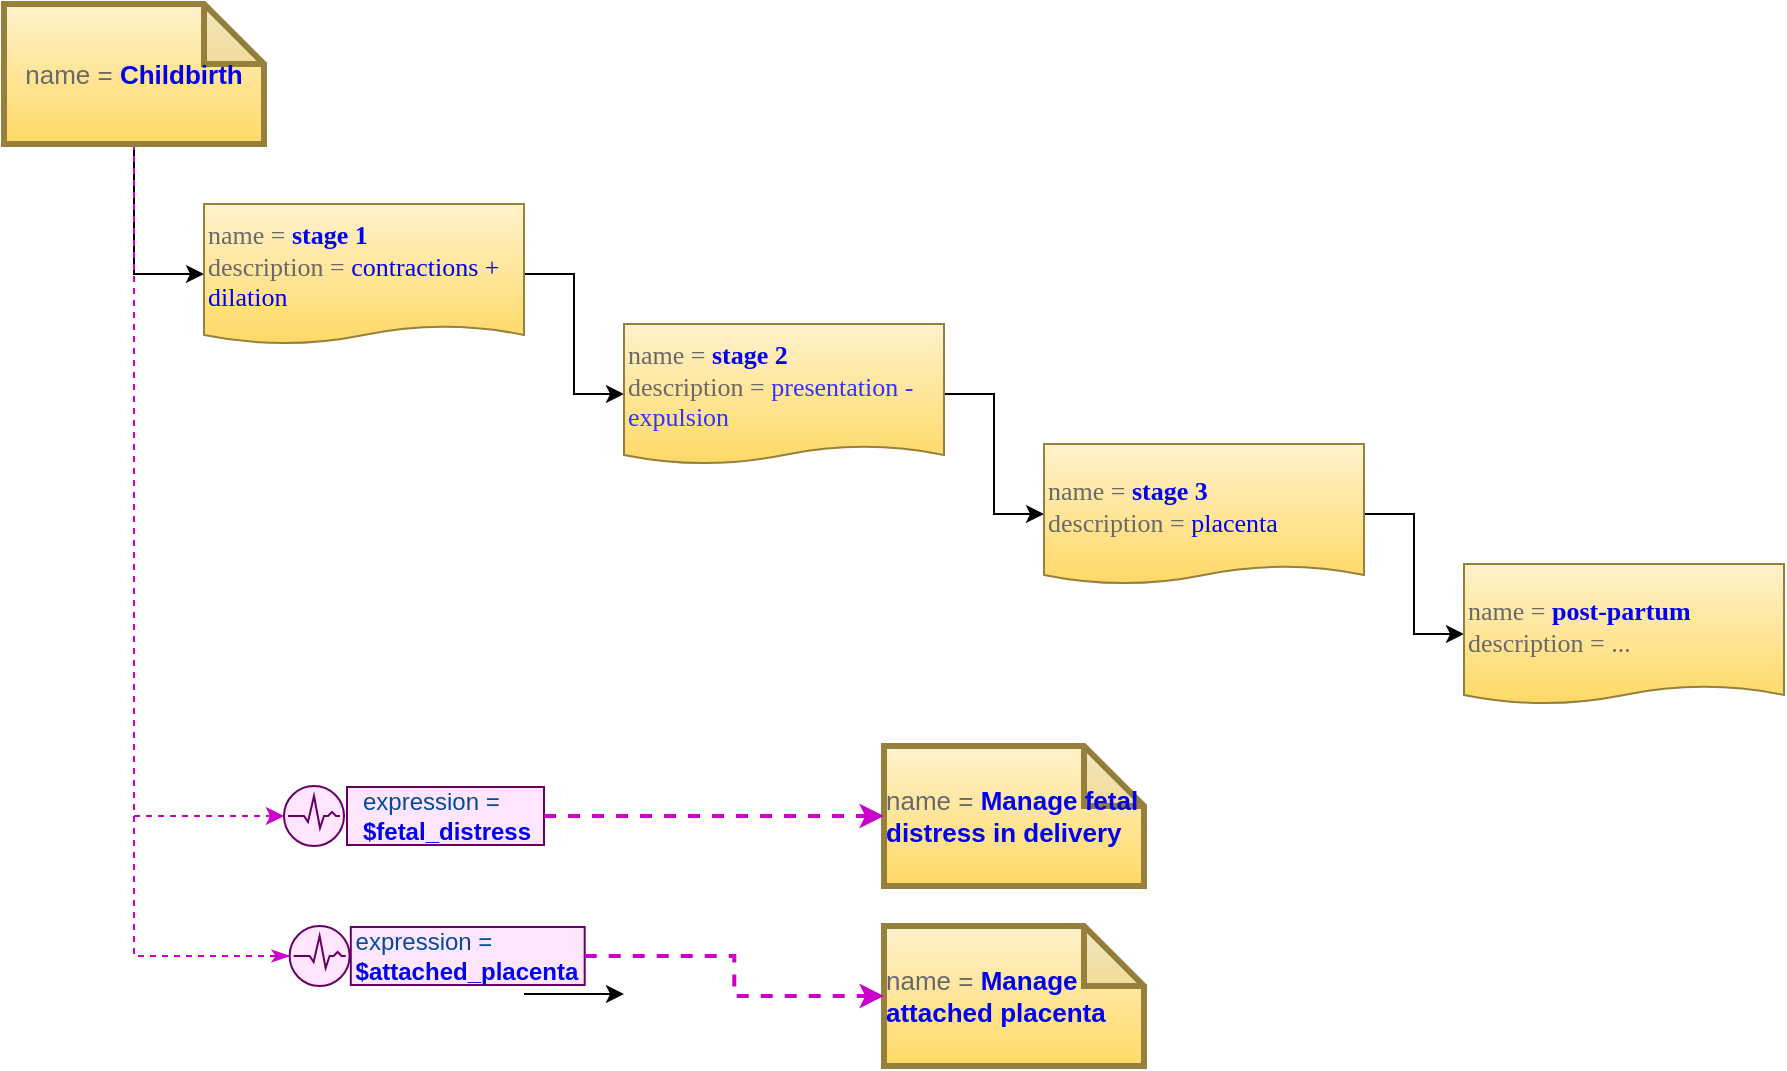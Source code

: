 <mxfile version="12.5.6" type="device"><diagram id="_06RWTMlw9y_OJieAp1j" name="Page-1"><mxGraphModel dx="1360" dy="886" grid="1" gridSize="10" guides="1" tooltips="1" connect="1" arrows="1" fold="1" page="1" pageScale="1" pageWidth="1169" pageHeight="827" math="0" shadow="0"><root><mxCell id="0"/><mxCell id="1" parent="0"/><mxCell id="4i0k4xse-YVha1PJGgPe-1" style="edgeStyle=orthogonalEdgeStyle;rounded=0;orthogonalLoop=1;jettySize=auto;html=1;exitX=0.5;exitY=1;exitDx=0;exitDy=0;exitPerimeter=0;entryX=0;entryY=0.5;entryDx=0;entryDy=0;" edge="1" parent="1" source="4i0k4xse-YVha1PJGgPe-7" target="4i0k4xse-YVha1PJGgPe-8"><mxGeometry relative="1" as="geometry"/></mxCell><mxCell id="4i0k4xse-YVha1PJGgPe-2" style="edgeStyle=orthogonalEdgeStyle;rounded=0;orthogonalLoop=1;jettySize=auto;html=1;exitX=1;exitY=0.5;exitDx=0;exitDy=0;entryX=0;entryY=0.5;entryDx=0;entryDy=0;" edge="1" parent="1" source="4i0k4xse-YVha1PJGgPe-8" target="4i0k4xse-YVha1PJGgPe-9"><mxGeometry relative="1" as="geometry"/></mxCell><mxCell id="4i0k4xse-YVha1PJGgPe-3" style="edgeStyle=orthogonalEdgeStyle;rounded=0;orthogonalLoop=1;jettySize=auto;html=1;exitX=1;exitY=0.5;exitDx=0;exitDy=0;entryX=0;entryY=0.5;entryDx=0;entryDy=0;" edge="1" parent="1" source="4i0k4xse-YVha1PJGgPe-9" target="4i0k4xse-YVha1PJGgPe-10"><mxGeometry relative="1" as="geometry"/></mxCell><mxCell id="4i0k4xse-YVha1PJGgPe-4" style="edgeStyle=orthogonalEdgeStyle;rounded=0;orthogonalLoop=1;jettySize=auto;html=1;exitX=1;exitY=0.5;exitDx=0;exitDy=0;entryX=0;entryY=0.5;entryDx=0;entryDy=0;" edge="1" parent="1" source="4i0k4xse-YVha1PJGgPe-10" target="4i0k4xse-YVha1PJGgPe-11"><mxGeometry relative="1" as="geometry"/></mxCell><mxCell id="4i0k4xse-YVha1PJGgPe-5" style="edgeStyle=orthogonalEdgeStyle;rounded=0;orthogonalLoop=1;jettySize=auto;html=1;exitX=0.5;exitY=1;exitDx=0;exitDy=0;exitPerimeter=0;entryX=0;entryY=0.5;entryDx=0;entryDy=0;dashed=1;strokeColor=#CC00CC;" edge="1" parent="1" source="4i0k4xse-YVha1PJGgPe-7" target="4i0k4xse-YVha1PJGgPe-17"><mxGeometry relative="1" as="geometry"><mxPoint x="120" y="515" as="targetPoint"/></mxGeometry></mxCell><mxCell id="4i0k4xse-YVha1PJGgPe-6" style="edgeStyle=orthogonalEdgeStyle;rounded=0;orthogonalLoop=1;jettySize=auto;html=1;exitX=0.5;exitY=1;exitDx=0;exitDy=0;exitPerimeter=0;entryX=0;entryY=0.5;entryDx=0;entryDy=0;endArrow=classicThin;endFill=1;dashed=1;strokeColor=#CC00CC;" edge="1" parent="1" source="4i0k4xse-YVha1PJGgPe-7" target="4i0k4xse-YVha1PJGgPe-28"><mxGeometry relative="1" as="geometry"><mxPoint x="120" y="645" as="targetPoint"/></mxGeometry></mxCell><mxCell id="4i0k4xse-YVha1PJGgPe-7" value="&lt;div style=&quot;text-align: left&quot;&gt;&lt;font color=&quot;#696969&quot;&gt;name = &lt;/font&gt;&lt;font color=&quot;#0000f0&quot;&gt;&lt;b&gt;Childbirth&lt;/b&gt;&lt;/font&gt;&lt;/div&gt;" style="shape=note;whiteSpace=wrap;html=1;backgroundOutline=1;darkOpacity=0.05;fontSize=13;fillColor=#fff2cc;strokeColor=#96803C;gradientColor=#ffd966;fontColor=#0000CC;spacingTop=0;strokeWidth=3;" vertex="1" parent="1"><mxGeometry x="20" y="20" width="130" height="70" as="geometry"/></mxCell><mxCell id="4i0k4xse-YVha1PJGgPe-8" value="&lt;div&gt;&lt;font color=&quot;#696969&quot; style=&quot;font-weight: normal&quot;&gt;name = &lt;/font&gt;stage 1&lt;/div&gt;&lt;div&gt;&lt;font color=&quot;#696969&quot; style=&quot;font-weight: normal&quot;&gt;description&lt;/font&gt;&lt;font color=&quot;#696969&quot; style=&quot;font-weight: normal&quot;&gt;&amp;nbsp;=&amp;nbsp;&lt;/font&gt;&lt;font color=&quot;#0000f0&quot; style=&quot;font-weight: normal&quot;&gt;contractions + dilation&lt;/font&gt;&lt;/div&gt;" style="shape=document;whiteSpace=wrap;html=1;boundedLbl=1;shadow=0;glass=0;comic=0;labelBackgroundColor=none;strokeColor=#96803C;strokeWidth=1;fillColor=#fff2cc;fontFamily=Tahoma;fontSize=13;align=left;fontStyle=1;size=0.129;gradientColor=#ffd966;fontColor=#0000F0;" vertex="1" parent="1"><mxGeometry x="120" y="120" width="160" height="70" as="geometry"/></mxCell><mxCell id="4i0k4xse-YVha1PJGgPe-9" value="&lt;div&gt;&lt;font color=&quot;#696969&quot; style=&quot;font-weight: normal&quot;&gt;name = &lt;/font&gt;stage 2&lt;/div&gt;&lt;div&gt;&lt;font color=&quot;#696969&quot; style=&quot;font-weight: normal&quot;&gt;description&lt;/font&gt;&lt;font color=&quot;#696969&quot; style=&quot;font-weight: normal&quot;&gt;&amp;nbsp;= &lt;/font&gt;&lt;font style=&quot;font-weight: normal&quot; color=&quot;#3333ff&quot;&gt;presentation - expulsion&lt;/font&gt;&lt;/div&gt;" style="shape=document;whiteSpace=wrap;html=1;boundedLbl=1;shadow=0;glass=0;comic=0;labelBackgroundColor=none;strokeColor=#96803C;strokeWidth=1;fillColor=#fff2cc;fontFamily=Tahoma;fontSize=13;align=left;fontStyle=1;size=0.129;gradientColor=#ffd966;fontColor=#0000F0;" vertex="1" parent="1"><mxGeometry x="330" y="180" width="160" height="70" as="geometry"/></mxCell><mxCell id="4i0k4xse-YVha1PJGgPe-10" value="&lt;div&gt;&lt;font color=&quot;#696969&quot; style=&quot;font-weight: normal&quot;&gt;name = &lt;/font&gt;stage 3&lt;/div&gt;&lt;div&gt;&lt;font color=&quot;#696969&quot; style=&quot;font-weight: normal&quot;&gt;description&lt;/font&gt;&lt;font color=&quot;#696969&quot; style=&quot;font-weight: normal&quot;&gt;&amp;nbsp;=&amp;nbsp;&lt;/font&gt;&lt;font color=&quot;#0000f0&quot; style=&quot;font-weight: normal&quot;&gt;placenta&lt;/font&gt;&lt;/div&gt;" style="shape=document;whiteSpace=wrap;html=1;boundedLbl=1;shadow=0;glass=0;comic=0;labelBackgroundColor=none;strokeColor=#96803C;strokeWidth=1;fillColor=#fff2cc;fontFamily=Tahoma;fontSize=13;align=left;fontStyle=1;size=0.129;gradientColor=#ffd966;fontColor=#0000F0;" vertex="1" parent="1"><mxGeometry x="540" y="240" width="160" height="70" as="geometry"/></mxCell><mxCell id="4i0k4xse-YVha1PJGgPe-11" value="&lt;div&gt;&lt;font color=&quot;#696969&quot; style=&quot;font-weight: normal&quot;&gt;name = &lt;/font&gt;&lt;font&gt;post-partum&lt;br&gt;&lt;/font&gt;&lt;font color=&quot;#696969&quot; style=&quot;font-weight: normal&quot;&gt;description&lt;/font&gt;&lt;font color=&quot;#696969&quot; style=&quot;font-weight: normal&quot;&gt;&amp;nbsp;= ...&lt;/font&gt;&lt;/div&gt;" style="shape=document;whiteSpace=wrap;html=1;boundedLbl=1;shadow=0;glass=0;comic=0;labelBackgroundColor=none;strokeColor=#96803C;strokeWidth=1;fillColor=#fff2cc;fontFamily=Tahoma;fontSize=13;align=left;fontStyle=1;size=0.129;gradientColor=#ffd966;fontColor=#0000F0;" vertex="1" parent="1"><mxGeometry x="750" y="300" width="160" height="70" as="geometry"/></mxCell><mxCell id="4i0k4xse-YVha1PJGgPe-12" style="edgeStyle=orthogonalEdgeStyle;rounded=0;orthogonalLoop=1;jettySize=auto;html=1;exitX=1;exitY=0.5;exitDx=0;exitDy=0;entryX=0;entryY=0.5;entryDx=0;entryDy=0;" edge="1" parent="1" target="4i0k4xse-YVha1PJGgPe-15"><mxGeometry relative="1" as="geometry"><mxPoint x="330" y="515" as="targetPoint"/><mxPoint x="280" y="515" as="sourcePoint"/></mxGeometry></mxCell><mxCell id="4i0k4xse-YVha1PJGgPe-16" value="" style="group" vertex="1" connectable="0" parent="1"><mxGeometry x="160" y="411" width="157.5" height="30" as="geometry"/></mxCell><mxCell id="4i0k4xse-YVha1PJGgPe-17" value="" style="shape=stencil(tVXRboQgEPwaXhuEHvG1sfofVvcqOQ4McL27vy+KJtIToyFNjGZnnZll3Y2IFqare0AEd4h+IkIodjcX3sOwNj001mNn/oDWw8ZqdYE7b+1E57IDze2QpSXCH+6d4aJFo6R0ClxJE2QWeSdWc+m4+OHFJu/nFL2dfNw7hytY0B7PRrTarzrrPAOXRNVsV604sdZsd620cEis6bT4qpvLt1Y32a7W4r9ro4TSDvDP0QoRyhjGjG0c5MyFWKdWVcmqcoMKQvDeQHQEfLQ5qvGa/KFWGxVph+MpDf/Vp74etuYlMaev6mfRCBLOwSmqO9MFlwt6hhP5f/zzo/xwjg/b5wF9YzvX+STx+KntJ+8hnx7ls0T/fC9/XIfIZM7zvrpCL5syov7vMgK/);whiteSpace=wrap;html=1;fontSize=12;align=center;verticalAlign=top;fillColor=#f8cecc;strokeColor=#b85450;spacingRight=-30;" vertex="1" parent="4i0k4xse-YVha1PJGgPe-16"><mxGeometry width="30" height="30" as="geometry"/></mxCell><mxCell id="4i0k4xse-YVha1PJGgPe-18" value="&lt;div style=&quot;text-align: left&quot;&gt;expression = &lt;br&gt;&lt;font color=&quot;#0000f0&quot;&gt;&lt;b&gt;$fetal_distress&lt;/b&gt;&lt;/font&gt;&lt;/div&gt;&lt;div style=&quot;text-align: left&quot;&gt;&lt;/div&gt;" style="rounded=0;whiteSpace=wrap;html=1;fontSize=12;fontColor=#004C99;strokeColor=#660066;fillColor=#FFE6FE;" vertex="1" parent="4i0k4xse-YVha1PJGgPe-16"><mxGeometry x="31.5" y="0.5" width="98.5" height="29" as="geometry"/></mxCell><mxCell id="4i0k4xse-YVha1PJGgPe-20" style="edgeStyle=orthogonalEdgeStyle;rounded=0;orthogonalLoop=1;jettySize=auto;html=1;entryX=1;entryY=0.5;entryDx=0;entryDy=0;endArrow=none;endFill=0;" edge="1" parent="1" source="4i0k4xse-YVha1PJGgPe-22"><mxGeometry relative="1" as="geometry"><mxPoint x="420" y="515" as="targetPoint"/></mxGeometry></mxCell><mxCell id="4i0k4xse-YVha1PJGgPe-21" style="edgeStyle=orthogonalEdgeStyle;rounded=0;orthogonalLoop=1;jettySize=auto;html=1;exitX=1;exitY=0.5;exitDx=0;exitDy=0;entryX=0;entryY=0.5;entryDx=0;entryDy=0;endArrow=none;endFill=0;" edge="1" parent="1" target="4i0k4xse-YVha1PJGgPe-14"><mxGeometry relative="1" as="geometry"><mxPoint x="540" y="515" as="sourcePoint"/></mxGeometry></mxCell><mxCell id="4i0k4xse-YVha1PJGgPe-27" value="" style="group" vertex="1" connectable="0" parent="1"><mxGeometry x="160" y="481" width="187" height="30" as="geometry"/></mxCell><mxCell id="4i0k4xse-YVha1PJGgPe-28" value="" style="shape=stencil(tVXRboQgEPwaXhuEHvG1sfofVvcqOQ4McL27vy+KJtIToyFNjGZnnZll3Y2IFqare0AEd4h+IkIodjcX3sOwNj001mNn/oDWw8ZqdYE7b+1E57IDze2QpSXCH+6d4aJFo6R0ClxJE2QWeSdWc+m4+OHFJu/nFL2dfNw7hytY0B7PRrTarzrrPAOXRNVsV604sdZsd620cEis6bT4qpvLt1Y32a7W4r9ro4TSDvDP0QoRyhjGjG0c5MyFWKdWVcmqcoMKQvDeQHQEfLQ5qvGa/KFWGxVph+MpDf/Vp74etuYlMaev6mfRCBLOwSmqO9MFlwt6hhP5f/zzo/xwjg/b5wF9YzvX+STx+KntJ+8hnx7ls0T/fC9/XIfIZM7zvrpCL5syov7vMgK/);whiteSpace=wrap;html=1;fontSize=12;align=center;verticalAlign=top;fillColor=#f8cecc;strokeColor=#b85450;spacingRight=-30;" vertex="1" parent="4i0k4xse-YVha1PJGgPe-27"><mxGeometry width="35.619" height="30" as="geometry"/></mxCell><mxCell id="4i0k4xse-YVha1PJGgPe-29" value="&lt;div style=&quot;text-align: left&quot;&gt;expression = &lt;br&gt;&lt;font color=&quot;#0000f0&quot;&gt;&lt;b&gt;$attached_placenta&lt;/b&gt;&lt;/font&gt;&lt;/div&gt;&lt;div style=&quot;text-align: left&quot;&gt;&lt;/div&gt;" style="rounded=0;whiteSpace=wrap;html=1;fontSize=12;fontColor=#004C99;strokeColor=#660066;fillColor=#FFE6FE;" vertex="1" parent="4i0k4xse-YVha1PJGgPe-27"><mxGeometry x="33.4" y="0.5" width="116.949" height="29" as="geometry"/></mxCell><mxCell id="4i0k4xse-YVha1PJGgPe-34" value="&lt;div style=&quot;text-align: left&quot;&gt;&lt;font color=&quot;#696969&quot;&gt;name = &lt;/font&gt;&lt;font color=&quot;#0000f0&quot;&gt;&lt;b&gt;Manage fetal distress in delivery&lt;/b&gt;&lt;/font&gt;&lt;/div&gt;" style="shape=note;whiteSpace=wrap;html=1;backgroundOutline=1;darkOpacity=0.05;fontSize=13;fillColor=#fff2cc;strokeColor=#96803C;gradientColor=#ffd966;fontColor=#0000CC;spacingTop=0;strokeWidth=3;" vertex="1" parent="1"><mxGeometry x="460" y="391" width="130" height="70" as="geometry"/></mxCell><mxCell id="4i0k4xse-YVha1PJGgPe-35" value="&lt;div style=&quot;text-align: left&quot;&gt;&lt;font color=&quot;#696969&quot;&gt;name = &lt;/font&gt;&lt;font color=&quot;#0000f0&quot;&gt;&lt;b&gt;Manage attached placenta&lt;/b&gt;&lt;/font&gt;&lt;/div&gt;" style="shape=note;whiteSpace=wrap;html=1;backgroundOutline=1;darkOpacity=0.05;fontSize=13;fillColor=#fff2cc;strokeColor=#96803C;gradientColor=#ffd966;fontColor=#0000CC;spacingTop=0;strokeWidth=3;" vertex="1" parent="1"><mxGeometry x="460" y="481" width="130" height="70" as="geometry"/></mxCell><mxCell id="4i0k4xse-YVha1PJGgPe-36" style="edgeStyle=orthogonalEdgeStyle;rounded=0;orthogonalLoop=1;jettySize=auto;html=1;exitX=1;exitY=0.5;exitDx=0;exitDy=0;entryX=0;entryY=0.5;entryDx=0;entryDy=0;entryPerimeter=0;strokeWidth=2;dashed=1;strokeColor=#CC00CC;" edge="1" parent="1" source="4i0k4xse-YVha1PJGgPe-18" target="4i0k4xse-YVha1PJGgPe-34"><mxGeometry relative="1" as="geometry"/></mxCell><mxCell id="4i0k4xse-YVha1PJGgPe-37" style="edgeStyle=orthogonalEdgeStyle;rounded=0;orthogonalLoop=1;jettySize=auto;html=1;exitX=1;exitY=0.5;exitDx=0;exitDy=0;entryX=0;entryY=0.5;entryDx=0;entryDy=0;entryPerimeter=0;strokeWidth=2;dashed=1;strokeColor=#CC00CC;" edge="1" parent="1" source="4i0k4xse-YVha1PJGgPe-29" target="4i0k4xse-YVha1PJGgPe-35"><mxGeometry relative="1" as="geometry"><mxPoint x="300" y="436" as="sourcePoint"/><mxPoint x="470" y="436" as="targetPoint"/></mxGeometry></mxCell></root></mxGraphModel></diagram></mxfile>